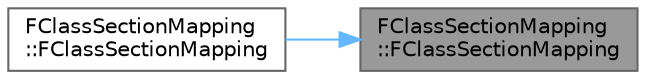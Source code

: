 digraph "FClassSectionMapping::FClassSectionMapping"
{
 // INTERACTIVE_SVG=YES
 // LATEX_PDF_SIZE
  bgcolor="transparent";
  edge [fontname=Helvetica,fontsize=10,labelfontname=Helvetica,labelfontsize=10];
  node [fontname=Helvetica,fontsize=10,shape=box,height=0.2,width=0.4];
  rankdir="RL";
  Node1 [id="Node000001",label="FClassSectionMapping\l::FClassSectionMapping",height=0.2,width=0.4,color="gray40", fillcolor="grey60", style="filled", fontcolor="black",tooltip=" "];
  Node1 -> Node2 [id="edge1_Node000001_Node000002",dir="back",color="steelblue1",style="solid",tooltip=" "];
  Node2 [id="Node000002",label="FClassSectionMapping\l::FClassSectionMapping",height=0.2,width=0.4,color="grey40", fillcolor="white", style="filled",URL="$d1/d9a/classFClassSectionMapping.html#a843889dfc78d2d26b69426b54d915bc9",tooltip=" "];
}
